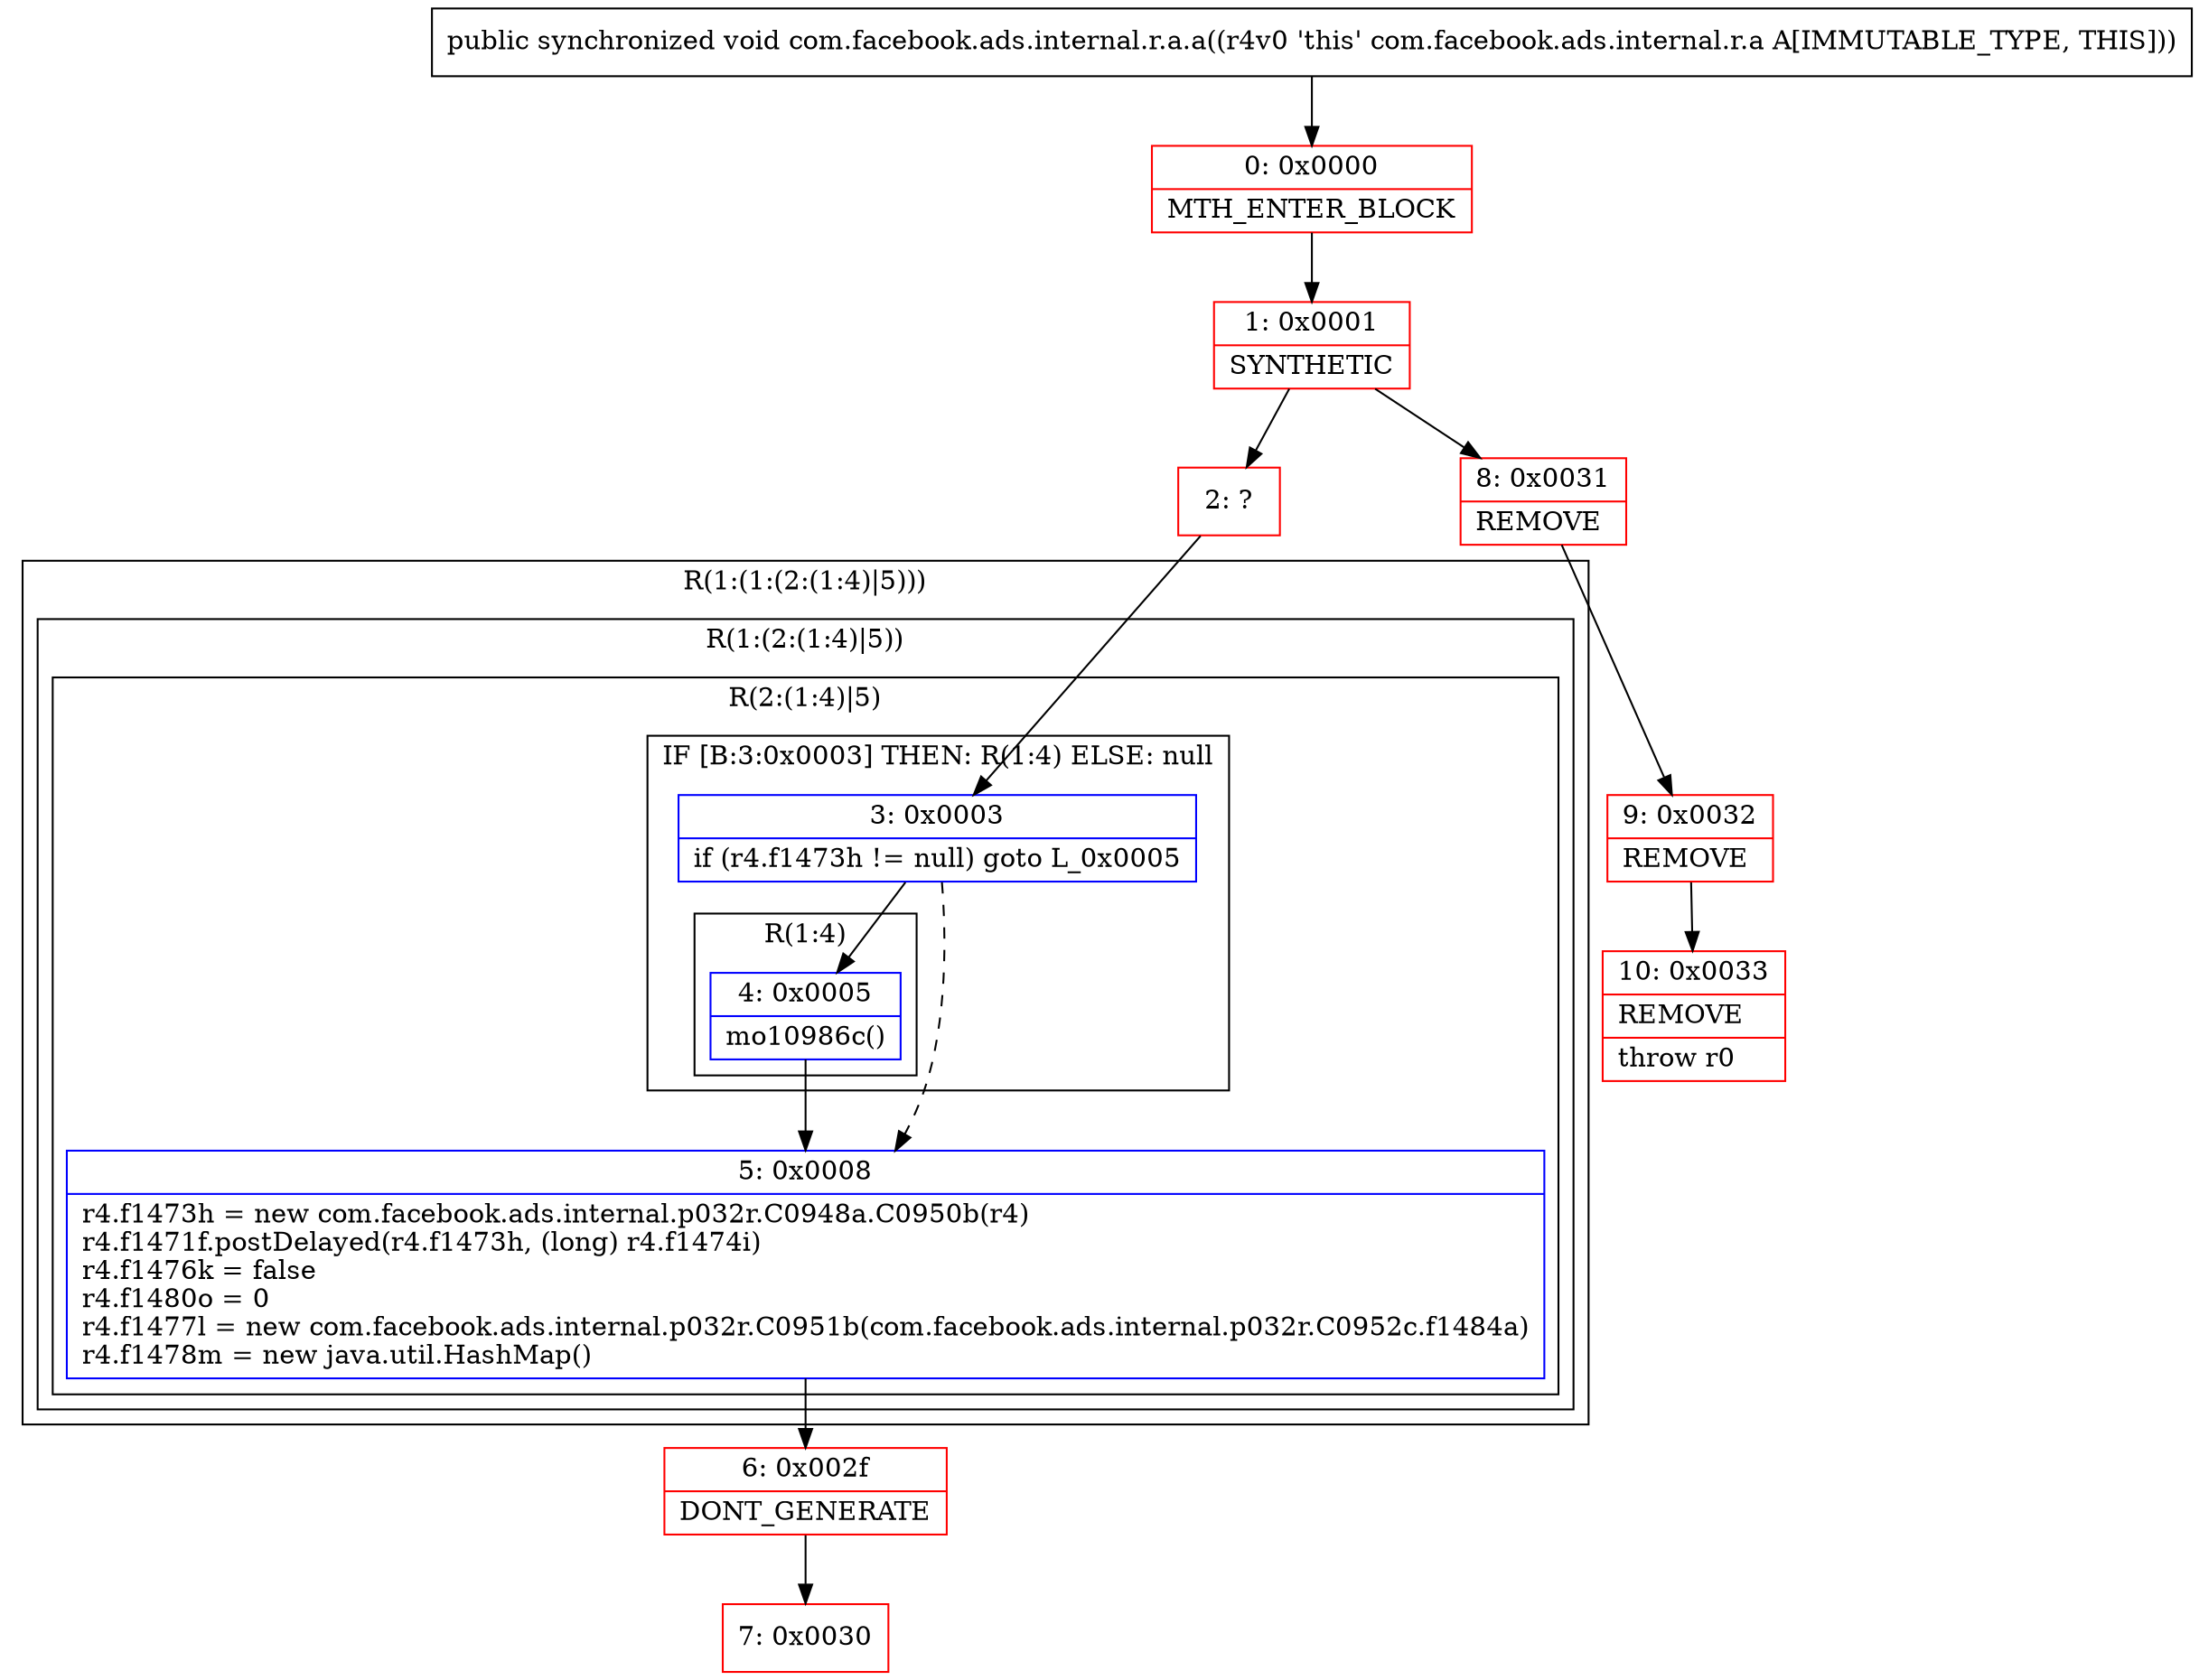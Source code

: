 digraph "CFG forcom.facebook.ads.internal.r.a.a()V" {
subgraph cluster_Region_373325307 {
label = "R(1:(1:(2:(1:4)|5)))";
node [shape=record,color=blue];
subgraph cluster_Region_915932745 {
label = "R(1:(2:(1:4)|5))";
node [shape=record,color=blue];
subgraph cluster_Region_520834004 {
label = "R(2:(1:4)|5)";
node [shape=record,color=blue];
subgraph cluster_IfRegion_2010420631 {
label = "IF [B:3:0x0003] THEN: R(1:4) ELSE: null";
node [shape=record,color=blue];
Node_3 [shape=record,label="{3\:\ 0x0003|if (r4.f1473h != null) goto L_0x0005\l}"];
subgraph cluster_Region_1659797811 {
label = "R(1:4)";
node [shape=record,color=blue];
Node_4 [shape=record,label="{4\:\ 0x0005|mo10986c()\l}"];
}
}
Node_5 [shape=record,label="{5\:\ 0x0008|r4.f1473h = new com.facebook.ads.internal.p032r.C0948a.C0950b(r4)\lr4.f1471f.postDelayed(r4.f1473h, (long) r4.f1474i)\lr4.f1476k = false\lr4.f1480o = 0\lr4.f1477l = new com.facebook.ads.internal.p032r.C0951b(com.facebook.ads.internal.p032r.C0952c.f1484a)\lr4.f1478m = new java.util.HashMap()\l}"];
}
}
}
Node_0 [shape=record,color=red,label="{0\:\ 0x0000|MTH_ENTER_BLOCK\l}"];
Node_1 [shape=record,color=red,label="{1\:\ 0x0001|SYNTHETIC\l}"];
Node_2 [shape=record,color=red,label="{2\:\ ?}"];
Node_6 [shape=record,color=red,label="{6\:\ 0x002f|DONT_GENERATE\l}"];
Node_7 [shape=record,color=red,label="{7\:\ 0x0030}"];
Node_8 [shape=record,color=red,label="{8\:\ 0x0031|REMOVE\l}"];
Node_9 [shape=record,color=red,label="{9\:\ 0x0032|REMOVE\l}"];
Node_10 [shape=record,color=red,label="{10\:\ 0x0033|REMOVE\l|throw r0\l}"];
MethodNode[shape=record,label="{public synchronized void com.facebook.ads.internal.r.a.a((r4v0 'this' com.facebook.ads.internal.r.a A[IMMUTABLE_TYPE, THIS])) }"];
MethodNode -> Node_0;
Node_3 -> Node_4;
Node_3 -> Node_5[style=dashed];
Node_4 -> Node_5;
Node_5 -> Node_6;
Node_0 -> Node_1;
Node_1 -> Node_2;
Node_1 -> Node_8;
Node_2 -> Node_3;
Node_6 -> Node_7;
Node_8 -> Node_9;
Node_9 -> Node_10;
}

